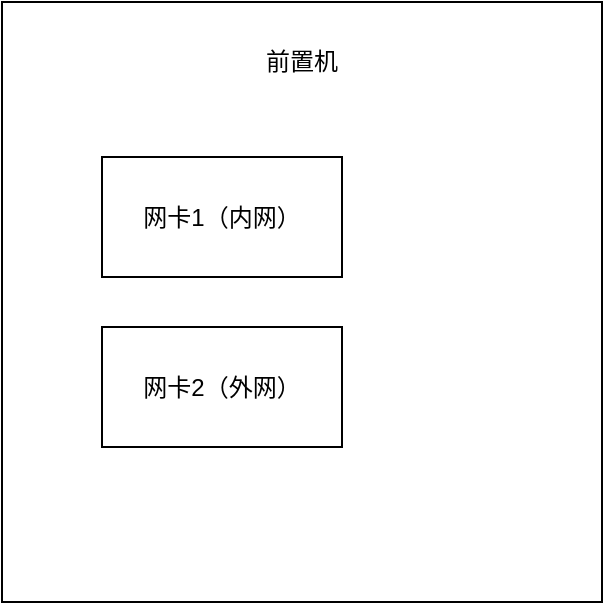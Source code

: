 <mxfile version="14.5.8" type="github">
  <diagram name="Page-1" id="55a83fd1-7818-8e21-69c5-c3457e3827bb">
    <mxGraphModel dx="1422" dy="760" grid="1" gridSize="10" guides="1" tooltips="1" connect="1" arrows="1" fold="1" page="1" pageScale="1" pageWidth="1100" pageHeight="850" background="#ffffff" math="0" shadow="0">
      <root>
        <mxCell id="0" />
        <mxCell id="1" parent="0" />
        <mxCell id="OW-OnKmBLtCe5L21IfXJ-6" value="" style="whiteSpace=wrap;html=1;aspect=fixed;" vertex="1" parent="1">
          <mxGeometry x="390" y="310" width="300" height="300" as="geometry" />
        </mxCell>
        <mxCell id="OW-OnKmBLtCe5L21IfXJ-7" value="网卡1（内网）" style="rounded=0;whiteSpace=wrap;html=1;" vertex="1" parent="1">
          <mxGeometry x="440" y="387.5" width="120" height="60" as="geometry" />
        </mxCell>
        <mxCell id="OW-OnKmBLtCe5L21IfXJ-8" value="网卡2（外网）" style="rounded=0;whiteSpace=wrap;html=1;" vertex="1" parent="1">
          <mxGeometry x="440" y="472.5" width="120" height="60" as="geometry" />
        </mxCell>
        <mxCell id="OW-OnKmBLtCe5L21IfXJ-9" value="前置机" style="text;html=1;strokeColor=none;fillColor=none;align=center;verticalAlign=middle;whiteSpace=wrap;rounded=0;" vertex="1" parent="1">
          <mxGeometry x="520" y="330" width="40" height="20" as="geometry" />
        </mxCell>
      </root>
    </mxGraphModel>
  </diagram>
</mxfile>
